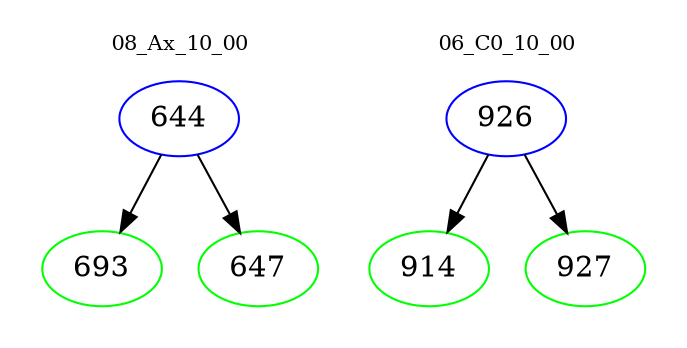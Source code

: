 digraph{
subgraph cluster_0 {
color = white
label = "08_Ax_10_00";
fontsize=10;
T0_644 [label="644", color="blue"]
T0_644 -> T0_693 [color="black"]
T0_693 [label="693", color="green"]
T0_644 -> T0_647 [color="black"]
T0_647 [label="647", color="green"]
}
subgraph cluster_1 {
color = white
label = "06_C0_10_00";
fontsize=10;
T1_926 [label="926", color="blue"]
T1_926 -> T1_914 [color="black"]
T1_914 [label="914", color="green"]
T1_926 -> T1_927 [color="black"]
T1_927 [label="927", color="green"]
}
}
